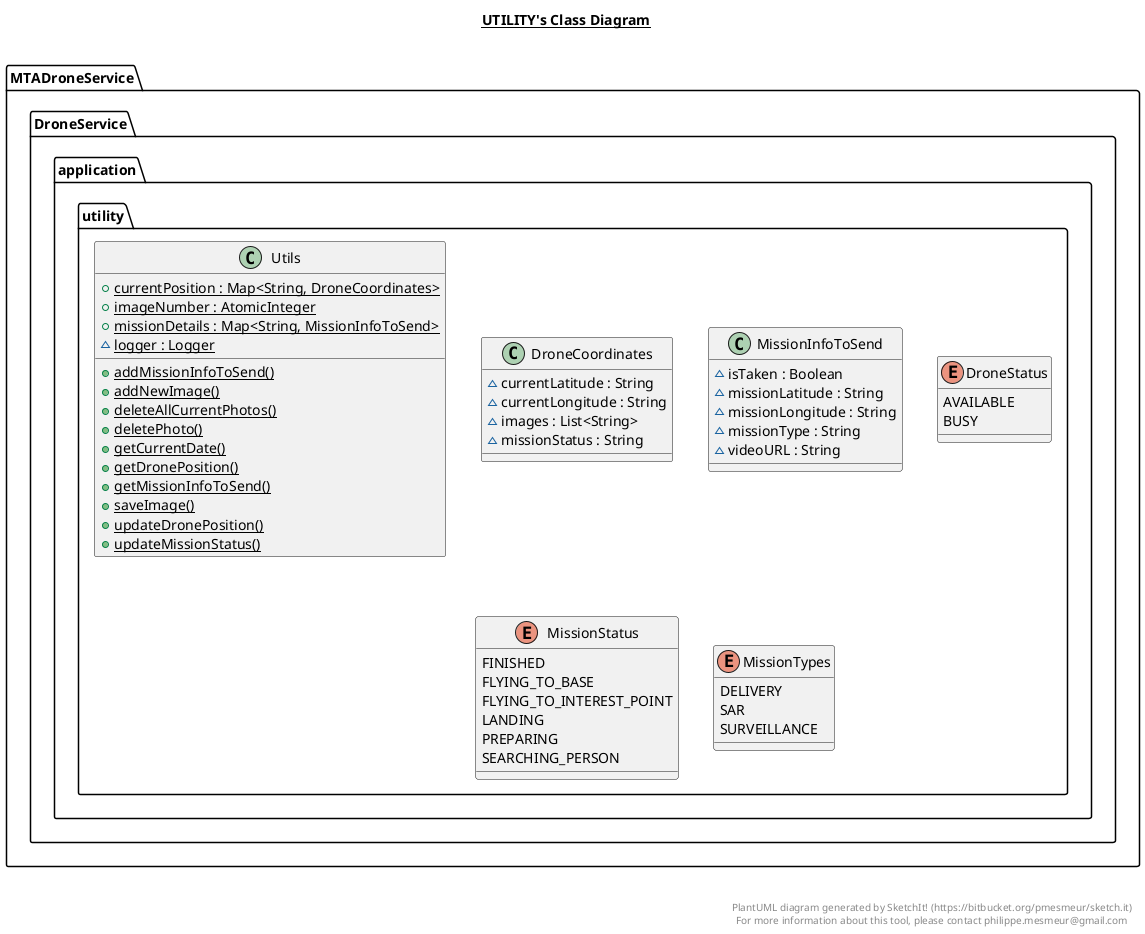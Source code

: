 @startuml

title __UTILITY's Class Diagram__\n

  namespace MTADroneService.DroneService.application {
    namespace utility {
      class MTADroneService.DroneService.application.utility.DroneCoordinates {
          ~ currentLatitude : String
          ~ currentLongitude : String
          ~ images : List<String>
          ~ missionStatus : String
      }
    }
  }
  

  namespace MTADroneService.DroneService.application {
    namespace utility {
      class MTADroneService.DroneService.application.utility.MissionInfoToSend {
          ~ isTaken : Boolean
          ~ missionLatitude : String
          ~ missionLongitude : String
          ~ missionType : String
          ~ videoURL : String
      }
    }
  }
  

  namespace MTADroneService.DroneService.application {
    namespace utility {
      class MTADroneService.DroneService.application.utility.Utils {
          {static} + currentPosition : Map<String, DroneCoordinates>
          {static} + imageNumber : AtomicInteger
          {static} + missionDetails : Map<String, MissionInfoToSend>
          {static} ~ logger : Logger
          {static} + addMissionInfoToSend()
          {static} + addNewImage()
          {static} + deleteAllCurrentPhotos()
          {static} + deletePhoto()
          {static} + getCurrentDate()
          {static} + getDronePosition()
          {static} + getMissionInfoToSend()
          {static} + saveImage()
          {static} + updateDronePosition()
          {static} + updateMissionStatus()
      }
    }
  }
  

  namespace MTADroneService.DroneService.application {
    namespace utility {
      enum DroneStatus {
        AVAILABLE
        BUSY
      }
    }
  }
  

  namespace MTADroneService.DroneService.application {
    namespace utility {
      enum MissionStatus {
        FINISHED
        FLYING_TO_BASE
        FLYING_TO_INTEREST_POINT
        LANDING
        PREPARING
        SEARCHING_PERSON
      }
    }
  }
  

  namespace MTADroneService.DroneService.application {
    namespace utility {
      enum MissionTypes {
        DELIVERY
        SAR
        SURVEILLANCE
      }
    }
  }
  

  MTADroneService.DroneService.application.utility.Utils +-down- MTADroneService.DroneService.application.utility.Utils.DroneStatus
  MTADroneService.DroneService.application.utility.Utils +-down- MTADroneService.DroneService.application.utility.Utils.MissionStatus
  MTADroneService.DroneService.application.utility.Utils +-down- MTADroneService.DroneService.application.utility.Utils.MissionTypes


right footer


PlantUML diagram generated by SketchIt! (https://bitbucket.org/pmesmeur/sketch.it)
For more information about this tool, please contact philippe.mesmeur@gmail.com
endfooter

@enduml
